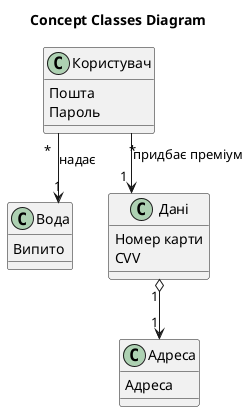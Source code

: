 @startuml uml3

title Concept Classes Diagram

skinparam linetype ortho

Class "Користувач" as user {
    Пошта
    Пароль
}
Class "Вода" as water {
    Випито
}
Class "Дані" as data {
    Номер карти
    СVV
}
Class "Адреса" as address{
    Адреса
}


user"*" --> "1"water : надає
user"*" --> "1"data : придбає преміум
data"1" o--> "1"address


@enduml
